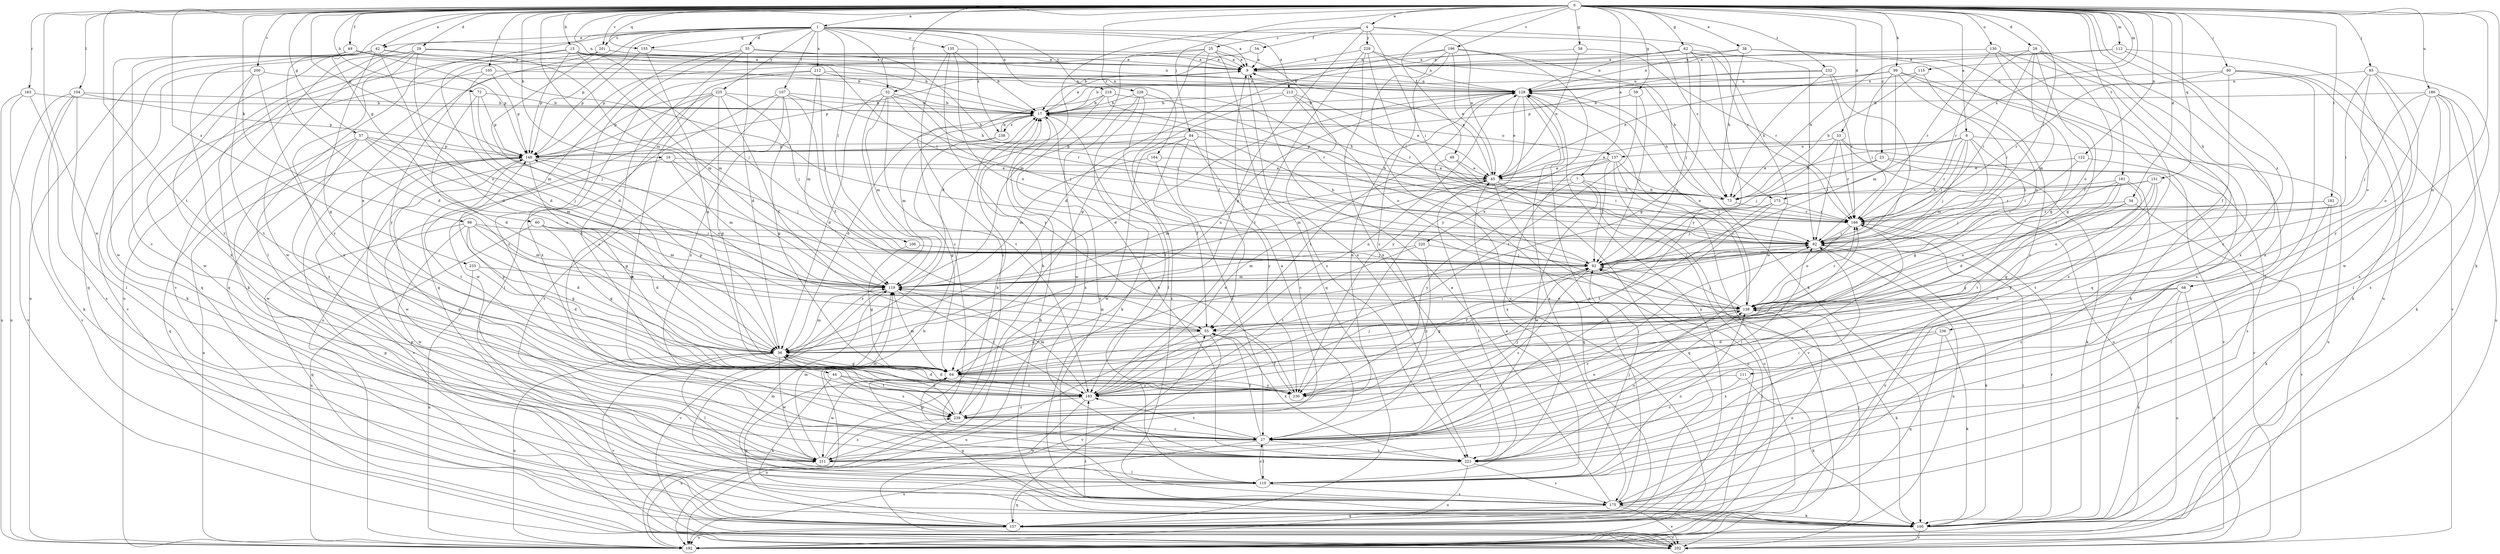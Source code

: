 strict digraph  {
0;
1;
4;
7;
8;
9;
15;
16;
17;
23;
25;
27;
28;
29;
33;
34;
35;
36;
38;
42;
44;
45;
48;
49;
52;
54;
55;
57;
58;
59;
60;
62;
64;
68;
72;
73;
80;
82;
84;
85;
92;
98;
99;
100;
104;
105;
106;
107;
110;
111;
112;
115;
119;
122;
128;
130;
135;
137;
138;
148;
151;
155;
157;
163;
164;
166;
173;
175;
181;
182;
183;
186;
192;
196;
200;
201;
202;
211;
212;
213;
218;
220;
221;
225;
228;
229;
230;
232;
233;
236;
238;
239;
0 -> 1  [label=a];
0 -> 4  [label=a];
0 -> 7  [label=a];
0 -> 8  [label=a];
0 -> 15  [label=b];
0 -> 16  [label=b];
0 -> 23  [label=c];
0 -> 28  [label=d];
0 -> 29  [label=d];
0 -> 33  [label=d];
0 -> 34  [label=d];
0 -> 38  [label=e];
0 -> 42  [label=e];
0 -> 48  [label=f];
0 -> 49  [label=f];
0 -> 52  [label=f];
0 -> 57  [label=g];
0 -> 58  [label=g];
0 -> 59  [label=g];
0 -> 60  [label=g];
0 -> 62  [label=g];
0 -> 68  [label=h];
0 -> 72  [label=h];
0 -> 80  [label=i];
0 -> 82  [label=i];
0 -> 84  [label=j];
0 -> 85  [label=j];
0 -> 98  [label=k];
0 -> 99  [label=k];
0 -> 100  [label=k];
0 -> 104  [label=l];
0 -> 105  [label=l];
0 -> 111  [label=m];
0 -> 112  [label=m];
0 -> 115  [label=m];
0 -> 119  [label=m];
0 -> 122  [label=n];
0 -> 128  [label=n];
0 -> 130  [label=o];
0 -> 148  [label=p];
0 -> 151  [label=q];
0 -> 155  [label=q];
0 -> 163  [label=r];
0 -> 164  [label=r];
0 -> 173  [label=s];
0 -> 181  [label=t];
0 -> 182  [label=t];
0 -> 183  [label=t];
0 -> 186  [label=u];
0 -> 196  [label=v];
0 -> 200  [label=v];
0 -> 201  [label=v];
0 -> 211  [label=w];
0 -> 232  [label=z];
0 -> 233  [label=z];
0 -> 236  [label=z];
1 -> 9  [label=a];
1 -> 35  [label=d];
1 -> 42  [label=e];
1 -> 44  [label=e];
1 -> 52  [label=f];
1 -> 106  [label=l];
1 -> 107  [label=l];
1 -> 110  [label=l];
1 -> 135  [label=o];
1 -> 148  [label=p];
1 -> 155  [label=q];
1 -> 173  [label=s];
1 -> 201  [label=v];
1 -> 202  [label=v];
1 -> 212  [label=x];
1 -> 213  [label=x];
1 -> 218  [label=x];
1 -> 225  [label=y];
1 -> 228  [label=y];
1 -> 238  [label=z];
4 -> 25  [label=c];
4 -> 36  [label=d];
4 -> 45  [label=e];
4 -> 54  [label=f];
4 -> 64  [label=g];
4 -> 82  [label=i];
4 -> 166  [label=r];
4 -> 229  [label=y];
7 -> 73  [label=h];
7 -> 192  [label=u];
7 -> 211  [label=w];
7 -> 220  [label=x];
7 -> 230  [label=y];
8 -> 45  [label=e];
8 -> 64  [label=g];
8 -> 73  [label=h];
8 -> 82  [label=i];
8 -> 92  [label=j];
8 -> 119  [label=m];
8 -> 137  [label=o];
8 -> 166  [label=r];
8 -> 192  [label=u];
9 -> 128  [label=n];
9 -> 148  [label=p];
9 -> 221  [label=x];
15 -> 9  [label=a];
15 -> 17  [label=b];
15 -> 36  [label=d];
15 -> 82  [label=i];
15 -> 92  [label=j];
15 -> 119  [label=m];
15 -> 148  [label=p];
15 -> 192  [label=u];
16 -> 45  [label=e];
16 -> 92  [label=j];
16 -> 119  [label=m];
16 -> 211  [label=w];
17 -> 9  [label=a];
17 -> 36  [label=d];
17 -> 119  [label=m];
17 -> 137  [label=o];
17 -> 183  [label=t];
17 -> 221  [label=x];
17 -> 238  [label=z];
23 -> 45  [label=e];
23 -> 92  [label=j];
23 -> 100  [label=k];
23 -> 202  [label=v];
25 -> 9  [label=a];
25 -> 55  [label=f];
25 -> 64  [label=g];
25 -> 119  [label=m];
25 -> 148  [label=p];
25 -> 157  [label=q];
25 -> 221  [label=x];
27 -> 55  [label=f];
27 -> 64  [label=g];
27 -> 82  [label=i];
27 -> 110  [label=l];
27 -> 119  [label=m];
27 -> 138  [label=o];
27 -> 166  [label=r];
27 -> 183  [label=t];
27 -> 192  [label=u];
27 -> 211  [label=w];
27 -> 221  [label=x];
28 -> 9  [label=a];
28 -> 27  [label=c];
28 -> 55  [label=f];
28 -> 82  [label=i];
28 -> 119  [label=m];
28 -> 138  [label=o];
28 -> 166  [label=r];
28 -> 221  [label=x];
29 -> 9  [label=a];
29 -> 100  [label=k];
29 -> 119  [label=m];
29 -> 138  [label=o];
29 -> 157  [label=q];
29 -> 211  [label=w];
29 -> 221  [label=x];
33 -> 82  [label=i];
33 -> 92  [label=j];
33 -> 148  [label=p];
33 -> 166  [label=r];
33 -> 192  [label=u];
33 -> 202  [label=v];
34 -> 64  [label=g];
34 -> 138  [label=o];
34 -> 166  [label=r];
34 -> 202  [label=v];
35 -> 9  [label=a];
35 -> 27  [label=c];
35 -> 36  [label=d];
35 -> 73  [label=h];
35 -> 157  [label=q];
35 -> 221  [label=x];
36 -> 64  [label=g];
36 -> 82  [label=i];
36 -> 110  [label=l];
36 -> 119  [label=m];
36 -> 128  [label=n];
36 -> 148  [label=p];
36 -> 192  [label=u];
36 -> 202  [label=v];
36 -> 211  [label=w];
38 -> 9  [label=a];
38 -> 64  [label=g];
38 -> 73  [label=h];
38 -> 128  [label=n];
38 -> 175  [label=s];
42 -> 9  [label=a];
42 -> 17  [label=b];
42 -> 36  [label=d];
42 -> 64  [label=g];
42 -> 157  [label=q];
42 -> 192  [label=u];
42 -> 221  [label=x];
42 -> 239  [label=z];
44 -> 100  [label=k];
44 -> 183  [label=t];
44 -> 230  [label=y];
44 -> 239  [label=z];
45 -> 9  [label=a];
45 -> 73  [label=h];
45 -> 110  [label=l];
45 -> 119  [label=m];
45 -> 157  [label=q];
45 -> 192  [label=u];
48 -> 45  [label=e];
48 -> 82  [label=i];
48 -> 157  [label=q];
49 -> 9  [label=a];
49 -> 27  [label=c];
49 -> 36  [label=d];
49 -> 82  [label=i];
49 -> 148  [label=p];
49 -> 211  [label=w];
52 -> 17  [label=b];
52 -> 36  [label=d];
52 -> 82  [label=i];
52 -> 92  [label=j];
52 -> 119  [label=m];
52 -> 175  [label=s];
52 -> 183  [label=t];
54 -> 9  [label=a];
54 -> 17  [label=b];
55 -> 36  [label=d];
55 -> 119  [label=m];
55 -> 192  [label=u];
55 -> 202  [label=v];
55 -> 221  [label=x];
57 -> 92  [label=j];
57 -> 119  [label=m];
57 -> 138  [label=o];
57 -> 148  [label=p];
57 -> 157  [label=q];
57 -> 211  [label=w];
57 -> 239  [label=z];
58 -> 9  [label=a];
58 -> 45  [label=e];
58 -> 166  [label=r];
59 -> 17  [label=b];
59 -> 92  [label=j];
59 -> 183  [label=t];
60 -> 36  [label=d];
60 -> 64  [label=g];
60 -> 82  [label=i];
60 -> 119  [label=m];
60 -> 192  [label=u];
62 -> 9  [label=a];
62 -> 17  [label=b];
62 -> 64  [label=g];
62 -> 82  [label=i];
62 -> 92  [label=j];
62 -> 128  [label=n];
62 -> 211  [label=w];
62 -> 230  [label=y];
64 -> 119  [label=m];
64 -> 183  [label=t];
64 -> 211  [label=w];
64 -> 230  [label=y];
68 -> 64  [label=g];
68 -> 100  [label=k];
68 -> 138  [label=o];
68 -> 192  [label=u];
68 -> 202  [label=v];
72 -> 17  [label=b];
72 -> 36  [label=d];
72 -> 92  [label=j];
72 -> 148  [label=p];
73 -> 128  [label=n];
73 -> 166  [label=r];
80 -> 55  [label=f];
80 -> 100  [label=k];
80 -> 110  [label=l];
80 -> 128  [label=n];
80 -> 166  [label=r];
80 -> 202  [label=v];
82 -> 92  [label=j];
82 -> 100  [label=k];
82 -> 192  [label=u];
84 -> 27  [label=c];
84 -> 55  [label=f];
84 -> 73  [label=h];
84 -> 148  [label=p];
84 -> 211  [label=w];
84 -> 230  [label=y];
85 -> 82  [label=i];
85 -> 128  [label=n];
85 -> 138  [label=o];
85 -> 175  [label=s];
85 -> 211  [label=w];
85 -> 230  [label=y];
92 -> 17  [label=b];
92 -> 27  [label=c];
92 -> 119  [label=m];
98 -> 36  [label=d];
98 -> 55  [label=f];
98 -> 64  [label=g];
98 -> 82  [label=i];
98 -> 119  [label=m];
98 -> 157  [label=q];
98 -> 211  [label=w];
99 -> 17  [label=b];
99 -> 27  [label=c];
99 -> 45  [label=e];
99 -> 82  [label=i];
99 -> 100  [label=k];
99 -> 119  [label=m];
99 -> 128  [label=n];
99 -> 138  [label=o];
100 -> 17  [label=b];
100 -> 64  [label=g];
100 -> 82  [label=i];
100 -> 166  [label=r];
100 -> 183  [label=t];
100 -> 202  [label=v];
104 -> 17  [label=b];
104 -> 100  [label=k];
104 -> 110  [label=l];
104 -> 148  [label=p];
104 -> 192  [label=u];
104 -> 202  [label=v];
105 -> 119  [label=m];
105 -> 128  [label=n];
105 -> 148  [label=p];
105 -> 211  [label=w];
106 -> 64  [label=g];
106 -> 92  [label=j];
107 -> 17  [label=b];
107 -> 55  [label=f];
107 -> 64  [label=g];
107 -> 110  [label=l];
107 -> 166  [label=r];
107 -> 175  [label=s];
107 -> 239  [label=z];
110 -> 27  [label=c];
110 -> 45  [label=e];
110 -> 92  [label=j];
110 -> 138  [label=o];
110 -> 157  [label=q];
110 -> 175  [label=s];
111 -> 27  [label=c];
111 -> 100  [label=k];
111 -> 183  [label=t];
112 -> 9  [label=a];
112 -> 73  [label=h];
112 -> 192  [label=u];
112 -> 221  [label=x];
115 -> 73  [label=h];
115 -> 82  [label=i];
115 -> 128  [label=n];
119 -> 138  [label=o];
119 -> 183  [label=t];
119 -> 202  [label=v];
122 -> 45  [label=e];
122 -> 82  [label=i];
122 -> 175  [label=s];
128 -> 17  [label=b];
128 -> 36  [label=d];
128 -> 45  [label=e];
128 -> 175  [label=s];
128 -> 183  [label=t];
128 -> 192  [label=u];
128 -> 230  [label=y];
130 -> 9  [label=a];
130 -> 64  [label=g];
130 -> 157  [label=q];
130 -> 166  [label=r];
130 -> 175  [label=s];
135 -> 9  [label=a];
135 -> 17  [label=b];
135 -> 27  [label=c];
135 -> 138  [label=o];
135 -> 230  [label=y];
137 -> 45  [label=e];
137 -> 92  [label=j];
137 -> 119  [label=m];
137 -> 138  [label=o];
137 -> 166  [label=r];
137 -> 202  [label=v];
137 -> 221  [label=x];
138 -> 55  [label=f];
138 -> 92  [label=j];
138 -> 100  [label=k];
138 -> 128  [label=n];
138 -> 166  [label=r];
138 -> 239  [label=z];
148 -> 45  [label=e];
148 -> 64  [label=g];
148 -> 138  [label=o];
148 -> 183  [label=t];
148 -> 192  [label=u];
148 -> 202  [label=v];
151 -> 64  [label=g];
151 -> 73  [label=h];
151 -> 138  [label=o];
151 -> 166  [label=r];
151 -> 183  [label=t];
155 -> 9  [label=a];
155 -> 64  [label=g];
155 -> 148  [label=p];
157 -> 55  [label=f];
157 -> 64  [label=g];
157 -> 92  [label=j];
157 -> 128  [label=n];
157 -> 138  [label=o];
157 -> 148  [label=p];
157 -> 192  [label=u];
157 -> 202  [label=v];
163 -> 17  [label=b];
163 -> 175  [label=s];
163 -> 192  [label=u];
163 -> 202  [label=v];
164 -> 27  [label=c];
164 -> 45  [label=e];
164 -> 119  [label=m];
166 -> 82  [label=i];
166 -> 138  [label=o];
166 -> 192  [label=u];
173 -> 27  [label=c];
173 -> 92  [label=j];
173 -> 166  [label=r];
173 -> 183  [label=t];
175 -> 9  [label=a];
175 -> 100  [label=k];
175 -> 119  [label=m];
175 -> 128  [label=n];
175 -> 157  [label=q];
175 -> 202  [label=v];
181 -> 36  [label=d];
181 -> 73  [label=h];
181 -> 92  [label=j];
181 -> 175  [label=s];
181 -> 183  [label=t];
181 -> 230  [label=y];
182 -> 82  [label=i];
182 -> 100  [label=k];
182 -> 110  [label=l];
182 -> 166  [label=r];
183 -> 36  [label=d];
183 -> 45  [label=e];
183 -> 92  [label=j];
183 -> 119  [label=m];
183 -> 128  [label=n];
183 -> 192  [label=u];
183 -> 239  [label=z];
186 -> 17  [label=b];
186 -> 92  [label=j];
186 -> 100  [label=k];
186 -> 110  [label=l];
186 -> 138  [label=o];
186 -> 192  [label=u];
186 -> 221  [label=x];
192 -> 17  [label=b];
196 -> 9  [label=a];
196 -> 27  [label=c];
196 -> 36  [label=d];
196 -> 45  [label=e];
196 -> 100  [label=k];
196 -> 192  [label=u];
196 -> 230  [label=y];
200 -> 100  [label=k];
200 -> 128  [label=n];
200 -> 183  [label=t];
200 -> 202  [label=v];
200 -> 230  [label=y];
201 -> 9  [label=a];
201 -> 36  [label=d];
201 -> 128  [label=n];
201 -> 157  [label=q];
201 -> 230  [label=y];
202 -> 92  [label=j];
202 -> 148  [label=p];
211 -> 9  [label=a];
211 -> 17  [label=b];
211 -> 110  [label=l];
211 -> 119  [label=m];
211 -> 239  [label=z];
212 -> 73  [label=h];
212 -> 92  [label=j];
212 -> 119  [label=m];
212 -> 128  [label=n];
212 -> 183  [label=t];
212 -> 239  [label=z];
213 -> 17  [label=b];
213 -> 45  [label=e];
213 -> 110  [label=l];
213 -> 138  [label=o];
213 -> 166  [label=r];
218 -> 17  [label=b];
218 -> 73  [label=h];
218 -> 166  [label=r];
218 -> 175  [label=s];
218 -> 239  [label=z];
220 -> 92  [label=j];
220 -> 119  [label=m];
220 -> 183  [label=t];
220 -> 239  [label=z];
221 -> 17  [label=b];
221 -> 82  [label=i];
221 -> 138  [label=o];
221 -> 148  [label=p];
221 -> 175  [label=s];
221 -> 192  [label=u];
225 -> 17  [label=b];
225 -> 55  [label=f];
225 -> 64  [label=g];
225 -> 92  [label=j];
225 -> 148  [label=p];
225 -> 192  [label=u];
225 -> 211  [label=w];
225 -> 221  [label=x];
228 -> 17  [label=b];
228 -> 100  [label=k];
228 -> 166  [label=r];
228 -> 175  [label=s];
228 -> 211  [label=w];
229 -> 9  [label=a];
229 -> 73  [label=h];
229 -> 82  [label=i];
229 -> 128  [label=n];
229 -> 183  [label=t];
229 -> 221  [label=x];
230 -> 36  [label=d];
230 -> 55  [label=f];
230 -> 148  [label=p];
230 -> 166  [label=r];
232 -> 73  [label=h];
232 -> 92  [label=j];
232 -> 128  [label=n];
232 -> 148  [label=p];
232 -> 166  [label=r];
233 -> 36  [label=d];
233 -> 119  [label=m];
233 -> 192  [label=u];
236 -> 36  [label=d];
236 -> 100  [label=k];
236 -> 157  [label=q];
236 -> 221  [label=x];
238 -> 17  [label=b];
238 -> 64  [label=g];
238 -> 148  [label=p];
239 -> 17  [label=b];
239 -> 27  [label=c];
239 -> 36  [label=d];
239 -> 82  [label=i];
239 -> 92  [label=j];
239 -> 128  [label=n];
239 -> 192  [label=u];
}
